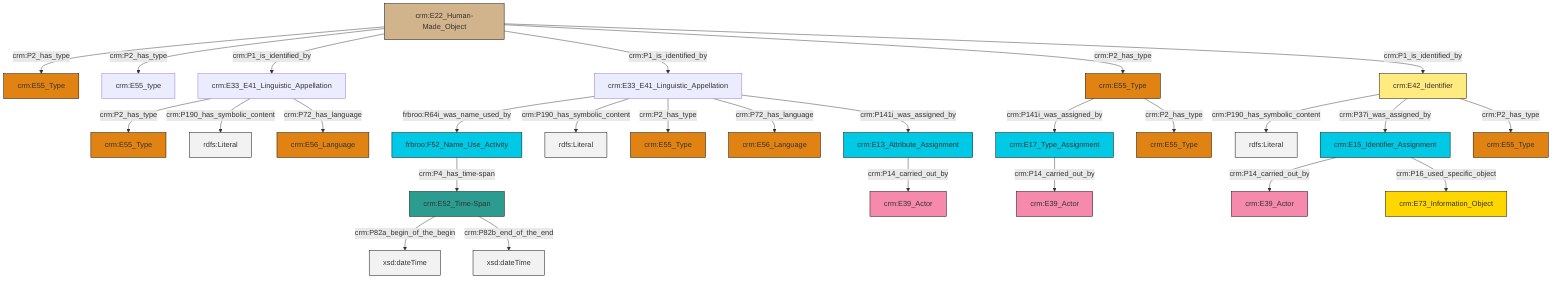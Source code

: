 graph TD
classDef Literal fill:#f2f2f2,stroke:#000000;
classDef CRM_Entity fill:#FFFFFF,stroke:#000000;
classDef Temporal_Entity fill:#00C9E6, stroke:#000000;
classDef Type fill:#E18312, stroke:#000000;
classDef Time-Span fill:#2C9C91, stroke:#000000;
classDef Appellation fill:#FFEB7F, stroke:#000000;
classDef Place fill:#008836, stroke:#000000;
classDef Persistent_Item fill:#B266B2, stroke:#000000;
classDef Conceptual_Object fill:#FFD700, stroke:#000000;
classDef Physical_Thing fill:#D2B48C, stroke:#000000;
classDef Actor fill:#f58aad, stroke:#000000;
classDef PC_Classes fill:#4ce600, stroke:#000000;
classDef Multi fill:#cccccc,stroke:#000000;

4["crm:E33_E41_Linguistic_Appellation"]:::Default -->|frbroo:R64i_was_name_used_by| 5["frbroo:F52_Name_Use_Activity"]:::Temporal_Entity
6["crm:E22_Human-Made_Object"]:::Physical_Thing -->|crm:P2_has_type| 7["crm:E55_Type"]:::Type
6["crm:E22_Human-Made_Object"]:::Physical_Thing -->|crm:P2_has_type| 2["crm:E55_type"]:::Default
4["crm:E33_E41_Linguistic_Appellation"]:::Default -->|crm:P190_has_symbolic_content| 9[rdfs:Literal]:::Literal
4["crm:E33_E41_Linguistic_Appellation"]:::Default -->|crm:P2_has_type| 10["crm:E55_Type"]:::Type
11["crm:E33_E41_Linguistic_Appellation"]:::Default -->|crm:P2_has_type| 0["crm:E55_Type"]:::Type
6["crm:E22_Human-Made_Object"]:::Physical_Thing -->|crm:P1_is_identified_by| 11["crm:E33_E41_Linguistic_Appellation"]:::Default
4["crm:E33_E41_Linguistic_Appellation"]:::Default -->|crm:P72_has_language| 16["crm:E56_Language"]:::Type
4["crm:E33_E41_Linguistic_Appellation"]:::Default -->|crm:P141i_was_assigned_by| 14["crm:E13_Attribute_Assignment"]:::Temporal_Entity
17["crm:E15_Identifier_Assignment"]:::Temporal_Entity -->|crm:P14_carried_out_by| 18["crm:E39_Actor"]:::Actor
26["crm:E42_Identifier"]:::Appellation -->|crm:P190_has_symbolic_content| 27[rdfs:Literal]:::Literal
26["crm:E42_Identifier"]:::Appellation -->|crm:P37i_was_assigned_by| 17["crm:E15_Identifier_Assignment"]:::Temporal_Entity
30["crm:E52_Time-Span"]:::Time-Span -->|crm:P82a_begin_of_the_begin| 31[xsd:dateTime]:::Literal
5["frbroo:F52_Name_Use_Activity"]:::Temporal_Entity -->|crm:P4_has_time-span| 30["crm:E52_Time-Span"]:::Time-Span
32["crm:E17_Type_Assignment"]:::Temporal_Entity -->|crm:P14_carried_out_by| 33["crm:E39_Actor"]:::Actor
35["crm:E55_Type"]:::Type -->|crm:P141i_was_assigned_by| 32["crm:E17_Type_Assignment"]:::Temporal_Entity
14["crm:E13_Attribute_Assignment"]:::Temporal_Entity -->|crm:P14_carried_out_by| 22["crm:E39_Actor"]:::Actor
11["crm:E33_E41_Linguistic_Appellation"]:::Default -->|crm:P190_has_symbolic_content| 41[rdfs:Literal]:::Literal
35["crm:E55_Type"]:::Type -->|crm:P2_has_type| 24["crm:E55_Type"]:::Type
6["crm:E22_Human-Made_Object"]:::Physical_Thing -->|crm:P1_is_identified_by| 4["crm:E33_E41_Linguistic_Appellation"]:::Default
6["crm:E22_Human-Made_Object"]:::Physical_Thing -->|crm:P2_has_type| 35["crm:E55_Type"]:::Type
17["crm:E15_Identifier_Assignment"]:::Temporal_Entity -->|crm:P16_used_specific_object| 28["crm:E73_Information_Object"]:::Conceptual_Object
6["crm:E22_Human-Made_Object"]:::Physical_Thing -->|crm:P1_is_identified_by| 26["crm:E42_Identifier"]:::Appellation
30["crm:E52_Time-Span"]:::Time-Span -->|crm:P82b_end_of_the_end| 50[xsd:dateTime]:::Literal
26["crm:E42_Identifier"]:::Appellation -->|crm:P2_has_type| 20["crm:E55_Type"]:::Type
11["crm:E33_E41_Linguistic_Appellation"]:::Default -->|crm:P72_has_language| 45["crm:E56_Language"]:::Type